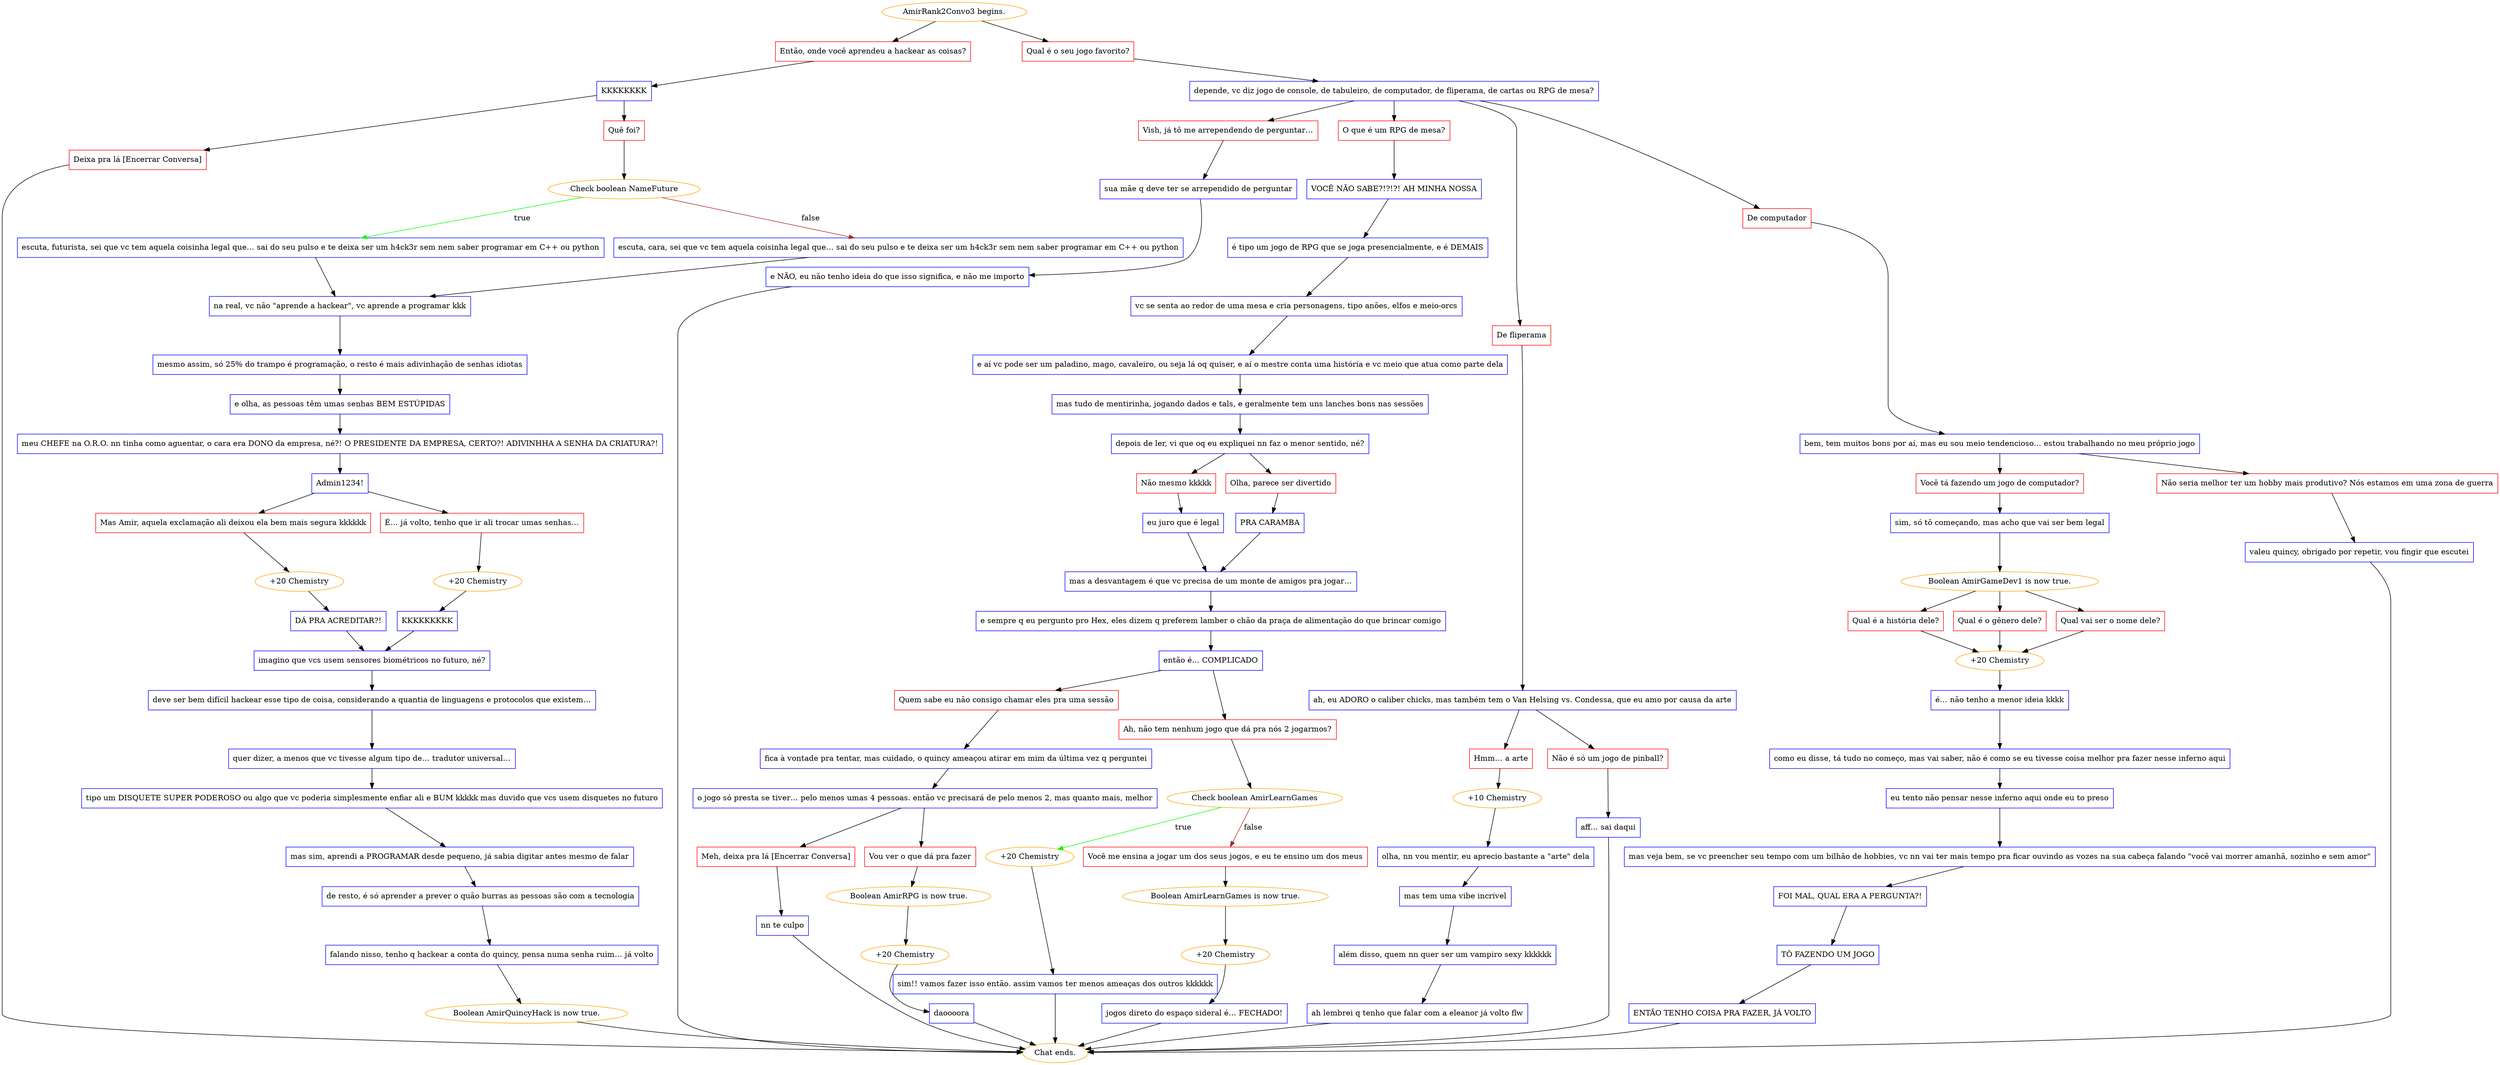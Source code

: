 digraph {
	"AmirRank2Convo3 begins." [color=orange];
		"AmirRank2Convo3 begins." -> j503787681;
		"AmirRank2Convo3 begins." -> j857049324;
	j503787681 [label="Então, onde você aprendeu a hackear as coisas?",shape=box,color=red];
		j503787681 -> j1489584334;
	j857049324 [label="Qual é o seu jogo favorito?",shape=box,color=red];
		j857049324 -> j1178472777;
	j1489584334 [label="KKKKKKKK",shape=box,color=blue];
		j1489584334 -> j880762176;
		j1489584334 -> j2826682397;
	j1178472777 [label="depende, vc diz jogo de console, de tabuleiro, de computador, de fliperama, de cartas ou RPG de mesa?",shape=box,color=blue];
		j1178472777 -> j809733682;
		j1178472777 -> j2252368520;
		j1178472777 -> j2909117604;
		j1178472777 -> j2362947483;
	j880762176 [label="Deixa pra lá [Encerrar Conversa]",shape=box,color=red];
		j880762176 -> "Chat ends.";
	j2826682397 [label="Quê foi?",shape=box,color=red];
		j2826682397 -> j2403759245;
	j809733682 [label="Vish, já tô me arrependendo de perguntar…",shape=box,color=red];
		j809733682 -> j477754764;
	j2252368520 [label="O que é um RPG de mesa?",shape=box,color=red];
		j2252368520 -> j818452185;
	j2909117604 [label="De fliperama",shape=box,color=red];
		j2909117604 -> j1632996823;
	j2362947483 [label="De computador",shape=box,color=red];
		j2362947483 -> j321343536;
	"Chat ends." [color=orange];
	j2403759245 [label="Check boolean NameFuture",color=orange];
		j2403759245 -> j948574596 [label=true,color=green];
		j2403759245 -> j1906161400 [label=false,color=brown];
	j477754764 [label="sua mãe q deve ter se arrependido de perguntar",shape=box,color=blue];
		j477754764 -> j688740647;
	j818452185 [label="VOCÊ NÃO SABE?!?!?! AH MINHA NOSSA",shape=box,color=blue];
		j818452185 -> j4248237522;
	j1632996823 [label="ah, eu ADORO o caliber chicks, mas também tem o Van Helsing vs. Condessa, que eu amo por causa da arte",shape=box,color=blue];
		j1632996823 -> j1222320970;
		j1632996823 -> j384213962;
	j321343536 [label="bem, tem muitos bons por aí, mas eu sou meio tendencioso… estou trabalhando no meu próprio jogo",shape=box,color=blue];
		j321343536 -> j2589264507;
		j321343536 -> j3324262024;
	j948574596 [label="escuta, futurista, sei que vc tem aquela coisinha legal que… sai do seu pulso e te deixa ser um h4ck3r sem nem saber programar em C++ ou python",shape=box,color=blue];
		j948574596 -> j3930995372;
	j1906161400 [label="escuta, cara, sei que vc tem aquela coisinha legal que… sai do seu pulso e te deixa ser um h4ck3r sem nem saber programar em C++ ou python",shape=box,color=blue];
		j1906161400 -> j3930995372;
	j688740647 [label="e NÃO, eu não tenho ideia do que isso significa, e não me importo",shape=box,color=blue];
		j688740647 -> "Chat ends.";
	j4248237522 [label="é tipo um jogo de RPG que se joga presencialmente, e é DEMAIS",shape=box,color=blue];
		j4248237522 -> j2990644621;
	j1222320970 [label="Hmm… a arte",shape=box,color=red];
		j1222320970 -> j1172735314;
	j384213962 [label="Não é só um jogo de pinball?",shape=box,color=red];
		j384213962 -> j3408787050;
	j2589264507 [label="Você tá fazendo um jogo de computador?",shape=box,color=red];
		j2589264507 -> j3598549215;
	j3324262024 [label="Não seria melhor ter um hobby mais produtivo? Nós estamos em uma zona de guerra",shape=box,color=red];
		j3324262024 -> j1267702246;
	j3930995372 [label="na real, vc não \"aprende a hackear\", vc aprende a programar kkk",shape=box,color=blue];
		j3930995372 -> j669369476;
	j2990644621 [label="vc se senta ao redor de uma mesa e cria personagens, tipo anões, elfos e meio-orcs",shape=box,color=blue];
		j2990644621 -> j3645005512;
	j1172735314 [label="+10 Chemistry",color=orange];
		j1172735314 -> j1153430583;
	j3408787050 [label="aff… sai daqui",shape=box,color=blue];
		j3408787050 -> "Chat ends.";
	j3598549215 [label="sim, só tô começando, mas acho que vai ser bem legal",shape=box,color=blue];
		j3598549215 -> j2342850789;
	j1267702246 [label="valeu quincy, obrigado por repetir, vou fingir que escutei",shape=box,color=blue];
		j1267702246 -> "Chat ends.";
	j669369476 [label="mesmo assim, só 25% do trampo é programação, o resto é mais adivinhação de senhas idiotas",shape=box,color=blue];
		j669369476 -> j3306750967;
	j3645005512 [label="e aí vc pode ser um paladino, mago, cavaleiro, ou seja lá oq quiser, e aí o mestre conta uma história e vc meio que atua como parte dela",shape=box,color=blue];
		j3645005512 -> j2241972064;
	j1153430583 [label="olha, nn vou mentir, eu aprecio bastante a \"arte\" dela",shape=box,color=blue];
		j1153430583 -> j1059863728;
	j2342850789 [label="Boolean AmirGameDev1 is now true.",color=orange];
		j2342850789 -> j2018294695;
		j2342850789 -> j2569486738;
		j2342850789 -> j2379474208;
	j3306750967 [label="e olha, as pessoas têm umas senhas BEM ESTÚPIDAS",shape=box,color=blue];
		j3306750967 -> j3563881554;
	j2241972064 [label="mas tudo de mentirinha, jogando dados e tals, e geralmente tem uns lanches bons nas sessões",shape=box,color=blue];
		j2241972064 -> j850095978;
	j1059863728 [label="mas tem uma vibe incrível",shape=box,color=blue];
		j1059863728 -> j3855925401;
	j2018294695 [label="Qual é a história dele?",shape=box,color=red];
		j2018294695 -> j1616768648;
	j2569486738 [label="Qual é o gênero dele?",shape=box,color=red];
		j2569486738 -> j1616768648;
	j2379474208 [label="Qual vai ser o nome dele?",shape=box,color=red];
		j2379474208 -> j1616768648;
	j3563881554 [label="meu CHEFE na O.R.O. nn tinha como aguentar, o cara era DONO da empresa, né?! O PRESIDENTE DA EMPRESA, CERTO?! ADIVINHHA A SENHA DA CRIATURA?!",shape=box,color=blue];
		j3563881554 -> j2584063176;
	j850095978 [label="depois de ler, vi que oq eu expliquei nn faz o menor sentido, né?",shape=box,color=blue];
		j850095978 -> j2975146217;
		j850095978 -> j665862741;
	j3855925401 [label="além disso, quem nn quer ser um vampiro sexy kkkkkk",shape=box,color=blue];
		j3855925401 -> j2967615558;
	j1616768648 [label="+20 Chemistry",color=orange];
		j1616768648 -> j966820948;
	j2584063176 [label="Admin1234!",shape=box,color=blue];
		j2584063176 -> j3073845512;
		j2584063176 -> j975016776;
	j2975146217 [label="Não mesmo kkkkk",shape=box,color=red];
		j2975146217 -> j2690553209;
	j665862741 [label="Olha, parece ser divertido",shape=box,color=red];
		j665862741 -> j3472190224;
	j2967615558 [label="ah lembrei q tenho que falar com a eleanor já volto flw",shape=box,color=blue];
		j2967615558 -> "Chat ends.";
	j966820948 [label="é… não tenho a menor ideia kkkk",shape=box,color=blue];
		j966820948 -> j4042527198;
	j3073845512 [label="Mas Amir, aquela exclamação ali deixou ela bem mais segura kkkkkk",shape=box,color=red];
		j3073845512 -> j1490424445;
	j975016776 [label="É… já volto, tenho que ir ali trocar umas senhas…",shape=box,color=red];
		j975016776 -> j2884039658;
	j2690553209 [label="eu juro que é legal",shape=box,color=blue];
		j2690553209 -> j1405341922;
	j3472190224 [label="PRA CARAMBA",shape=box,color=blue];
		j3472190224 -> j1405341922;
	j4042527198 [label="como eu disse, tá tudo no começo, mas vai saber, não é como se eu tivesse coisa melhor pra fazer nesse inferno aqui",shape=box,color=blue];
		j4042527198 -> j2554367772;
	j1490424445 [label="+20 Chemistry",color=orange];
		j1490424445 -> j1332450808;
	j2884039658 [label="+20 Chemistry",color=orange];
		j2884039658 -> j2900864346;
	j1405341922 [label="mas a desvantagem é que vc precisa de um monte de amigos pra jogar…",shape=box,color=blue];
		j1405341922 -> j816762870;
	j2554367772 [label="eu tento não pensar nesse inferno aqui onde eu to preso",shape=box,color=blue];
		j2554367772 -> j3303916583;
	j1332450808 [label="DÁ PRA ACREDITAR?!",shape=box,color=blue];
		j1332450808 -> j1296001762;
	j2900864346 [label="KKKKKKKKK",shape=box,color=blue];
		j2900864346 -> j1296001762;
	j816762870 [label="e sempre q eu pergunto pro Hex, eles dizem q preferem lamber o chão da praça de alimentação do que brincar comigo",shape=box,color=blue];
		j816762870 -> j1578211971;
	j3303916583 [label="mas veja bem, se vc preencher seu tempo com um bilhão de hobbies, vc nn vai ter mais tempo pra ficar ouvindo as vozes na sua cabeça falando \"você vai morrer amanhã, sozinho e sem amor\"",shape=box,color=blue];
		j3303916583 -> j1776334796;
	j1296001762 [label="imagino que vcs usem sensores biométricos no futuro, né?",shape=box,color=blue];
		j1296001762 -> j2306594473;
	j1578211971 [label="então é… COMPLICADO",shape=box,color=blue];
		j1578211971 -> j4071950116;
		j1578211971 -> j3559903858;
	j1776334796 [label="FOI MAL, QUAL ERA A PERGUNTA?!",shape=box,color=blue];
		j1776334796 -> j296612962;
	j2306594473 [label="deve ser bem difícil hackear esse tipo de coisa, considerando a quantia de linguagens e protocolos que existem…",shape=box,color=blue];
		j2306594473 -> j3819612967;
	j4071950116 [label="Quem sabe eu não consigo chamar eles pra uma sessão",shape=box,color=red];
		j4071950116 -> j503597094;
	j3559903858 [label="Ah, não tem nenhum jogo que dá pra nós 2 jogarmos?",shape=box,color=red];
		j3559903858 -> j718631339;
	j296612962 [label="TÔ FAZENDO UM JOGO",shape=box,color=blue];
		j296612962 -> j2915849110;
	j3819612967 [label="quer dizer, a menos que vc tivesse algum tipo de… tradutor universal…",shape=box,color=blue];
		j3819612967 -> j2715728473;
	j503597094 [label="fica à vontade pra tentar, mas cuidado, o quincy ameaçou atirar em mim da última vez q perguntei",shape=box,color=blue];
		j503597094 -> j2076787787;
	j718631339 [label="Check boolean AmirLearnGames",color=orange];
		j718631339 -> j4003972133 [label=true,color=green];
		j718631339 -> j3030142623 [label=false,color=brown];
	j2915849110 [label="ENTÃO TENHO COISA PRA FAZER, JÁ VOLTO",shape=box,color=blue];
		j2915849110 -> "Chat ends.";
	j2715728473 [label="tipo um DISQUETE SUPER PODEROSO ou algo que vc poderia simplesmente enfiar ali e BUM kkkkk mas duvido que vcs usem disquetes no futuro",shape=box,color=blue];
		j2715728473 -> j1215358017;
	j2076787787 [label="o jogo só presta se tiver… pelo menos umas 4 pessoas. então vc precisará de pelo menos 2, mas quanto mais, melhor",shape=box,color=blue];
		j2076787787 -> j2393133729;
		j2076787787 -> j2186754555;
	j4003972133 [label="+20 Chemistry",color=orange];
		j4003972133 -> j3140808990;
	j3030142623 [label="Você me ensina a jogar um dos seus jogos, e eu te ensino um dos meus",shape=box,color=red];
		j3030142623 -> j2718096011;
	j1215358017 [label="mas sim, aprendi a PROGRAMAR desde pequeno, já sabia digitar antes mesmo de falar",shape=box,color=blue];
		j1215358017 -> j2570251928;
	j2393133729 [label="Meh, deixa pra lá [Encerrar Conversa]",shape=box,color=red];
		j2393133729 -> j2429366156;
	j2186754555 [label="Vou ver o que dá pra fazer",shape=box,color=red];
		j2186754555 -> j2436518263;
	j3140808990 [label="sim!! vamos fazer isso então. assim vamos ter menos ameaças dos outros kkkkkk",shape=box,color=blue];
		j3140808990 -> "Chat ends.";
	j2718096011 [label="Boolean AmirLearnGames is now true.",color=orange];
		j2718096011 -> j312717422;
	j2570251928 [label="de resto, é só aprender a prever o quão burras as pessoas são com a tecnologia",shape=box,color=blue];
		j2570251928 -> j4069459789;
	j2429366156 [label="nn te culpo",shape=box,color=blue];
		j2429366156 -> "Chat ends.";
	j2436518263 [label="Boolean AmirRPG is now true.",color=orange];
		j2436518263 -> j3089253977;
	j312717422 [label="+20 Chemistry",color=orange];
		j312717422 -> j79545205;
	j4069459789 [label="falando nisso, tenho q hackear a conta do quincy, pensa numa senha ruim… já volto",shape=box,color=blue];
		j4069459789 -> j1007951565;
	j3089253977 [label="+20 Chemistry",color=orange];
		j3089253977 -> j1246708777;
	j79545205 [label="jogos direto do espaço sideral é… FECHADO!",shape=box,color=blue];
		j79545205 -> "Chat ends.";
	j1007951565 [label="Boolean AmirQuincyHack is now true.",color=orange];
		j1007951565 -> "Chat ends.";
	j1246708777 [label="daoooora",shape=box,color=blue];
		j1246708777 -> "Chat ends.";
}